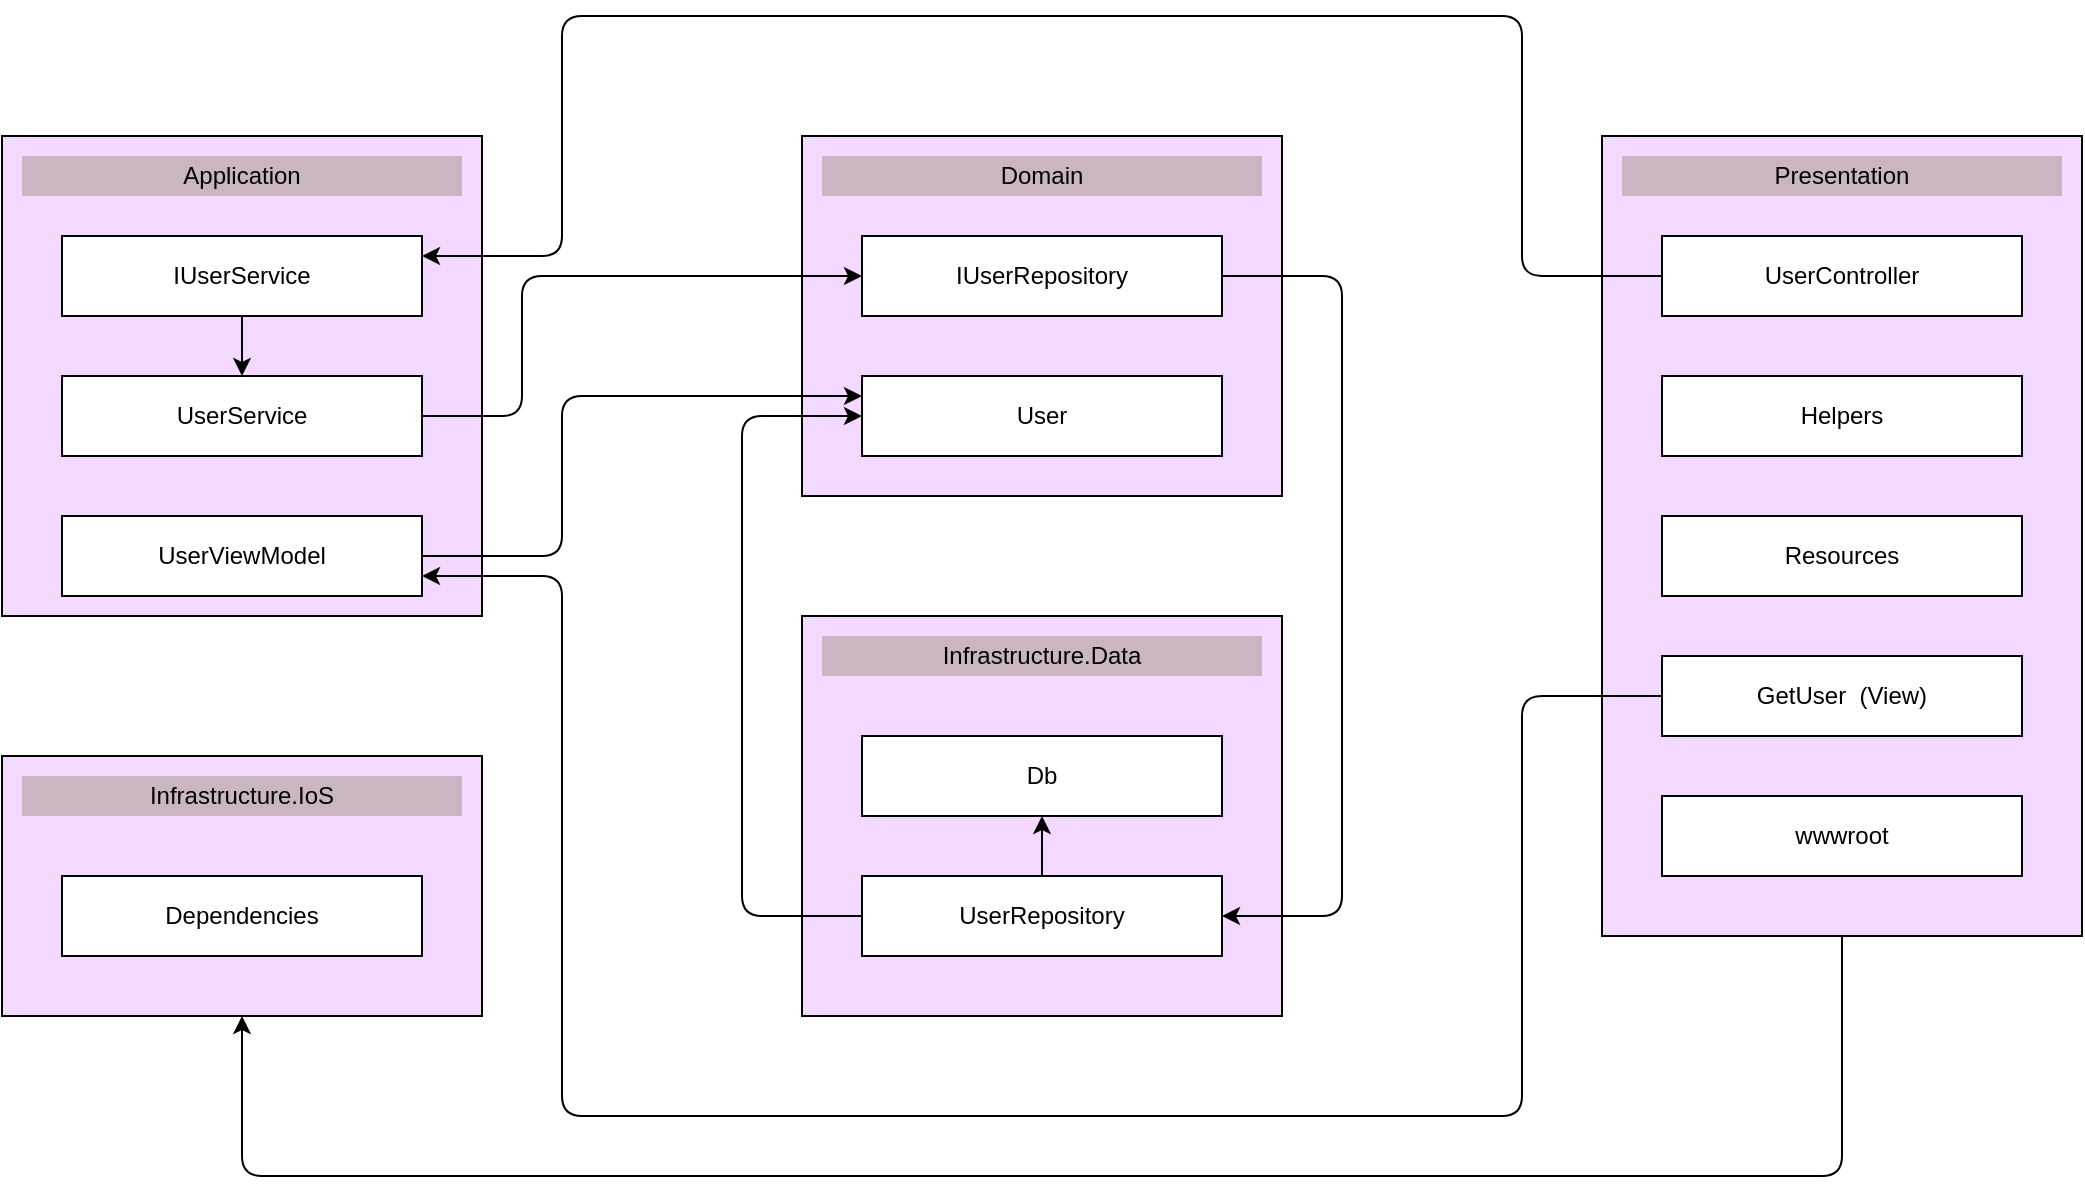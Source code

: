 <mxfile version="12.7.9"><diagram id="2TdeLJNFNmaLo9M-yFWj" name="Page-1"><mxGraphModel dx="1038" dy="531" grid="1" gridSize="10" guides="1" tooltips="1" connect="1" arrows="1" fold="1" page="1" pageScale="1" pageWidth="1169" pageHeight="827" math="0" shadow="0"><root><mxCell id="0"/><mxCell id="1" parent="0"/><mxCell id="qXJEa41JFJheW6yRBOBE-1" value="" style="whiteSpace=wrap;html=1;aspect=fixed;fillColor=#F3D9FF;" vertex="1" parent="1"><mxGeometry x="80" y="80" width="240" height="240" as="geometry"/></mxCell><mxCell id="qXJEa41JFJheW6yRBOBE-3" value="" style="whiteSpace=wrap;html=1;fillColor=#F3D9FF;" vertex="1" parent="1"><mxGeometry x="480" y="80" width="240" height="180" as="geometry"/></mxCell><mxCell id="qXJEa41JFJheW6yRBOBE-4" value="" style="whiteSpace=wrap;html=1;fillColor=#F3D9FF;" vertex="1" parent="1"><mxGeometry x="480" y="320" width="240" height="200" as="geometry"/></mxCell><mxCell id="qXJEa41JFJheW6yRBOBE-5" value="" style="whiteSpace=wrap;html=1;fillColor=#F3D9FF;" vertex="1" parent="1"><mxGeometry x="80" y="390" width="240" height="130" as="geometry"/></mxCell><mxCell id="qXJEa41JFJheW6yRBOBE-6" value="Application" style="text;html=1;strokeColor=none;fillColor=#C9B6C2;align=center;verticalAlign=middle;whiteSpace=wrap;rounded=0;" vertex="1" parent="1"><mxGeometry x="90" y="90" width="220" height="20" as="geometry"/></mxCell><mxCell id="qXJEa41JFJheW6yRBOBE-7" value="Domain" style="text;html=1;strokeColor=none;fillColor=#C9B6C2;align=center;verticalAlign=middle;whiteSpace=wrap;rounded=0;" vertex="1" parent="1"><mxGeometry x="490" y="90" width="220" height="20" as="geometry"/></mxCell><mxCell id="qXJEa41JFJheW6yRBOBE-8" value="Infrastructure.Data" style="text;html=1;strokeColor=none;fillColor=#C9B6C2;align=center;verticalAlign=middle;whiteSpace=wrap;rounded=0;" vertex="1" parent="1"><mxGeometry x="490" y="330" width="220" height="20" as="geometry"/></mxCell><mxCell id="qXJEa41JFJheW6yRBOBE-9" value="Infrastructure.IoS" style="text;html=1;strokeColor=none;fillColor=#C9B6C2;align=center;verticalAlign=middle;whiteSpace=wrap;rounded=0;" vertex="1" parent="1"><mxGeometry x="90" y="400" width="220" height="20" as="geometry"/></mxCell><mxCell id="qXJEa41JFJheW6yRBOBE-10" value="" style="whiteSpace=wrap;html=1;fillColor=#F3D9FF;" vertex="1" parent="1"><mxGeometry x="880" y="80" width="240" height="400" as="geometry"/></mxCell><mxCell id="qXJEa41JFJheW6yRBOBE-11" value="Presentation" style="text;html=1;strokeColor=none;fillColor=#C9B6C2;align=center;verticalAlign=middle;whiteSpace=wrap;rounded=0;" vertex="1" parent="1"><mxGeometry x="890" y="90" width="220" height="20" as="geometry"/></mxCell><mxCell id="qXJEa41JFJheW6yRBOBE-12" value="IUserService" style="rounded=0;whiteSpace=wrap;html=1;" vertex="1" parent="1"><mxGeometry x="110" y="130" width="180" height="40" as="geometry"/></mxCell><mxCell id="qXJEa41JFJheW6yRBOBE-15" value="UserService" style="rounded=0;whiteSpace=wrap;html=1;" vertex="1" parent="1"><mxGeometry x="110" y="200" width="180" height="40" as="geometry"/></mxCell><mxCell id="qXJEa41JFJheW6yRBOBE-16" value="UserViewModel" style="rounded=0;whiteSpace=wrap;html=1;" vertex="1" parent="1"><mxGeometry x="110" y="270" width="180" height="40" as="geometry"/></mxCell><mxCell id="qXJEa41JFJheW6yRBOBE-17" value="IUserRepository" style="rounded=0;whiteSpace=wrap;html=1;" vertex="1" parent="1"><mxGeometry x="510" y="130" width="180" height="40" as="geometry"/></mxCell><mxCell id="qXJEa41JFJheW6yRBOBE-18" value="User" style="rounded=0;whiteSpace=wrap;html=1;" vertex="1" parent="1"><mxGeometry x="510" y="200" width="180" height="40" as="geometry"/></mxCell><mxCell id="qXJEa41JFJheW6yRBOBE-19" value="Db" style="rounded=0;whiteSpace=wrap;html=1;" vertex="1" parent="1"><mxGeometry x="510" y="380" width="180" height="40" as="geometry"/></mxCell><mxCell id="qXJEa41JFJheW6yRBOBE-20" value="UserRepository" style="rounded=0;whiteSpace=wrap;html=1;" vertex="1" parent="1"><mxGeometry x="510" y="450" width="180" height="40" as="geometry"/></mxCell><mxCell id="qXJEa41JFJheW6yRBOBE-21" value="Dependencies" style="rounded=0;whiteSpace=wrap;html=1;" vertex="1" parent="1"><mxGeometry x="110" y="450" width="180" height="40" as="geometry"/></mxCell><mxCell id="qXJEa41JFJheW6yRBOBE-22" value="UserController" style="rounded=0;whiteSpace=wrap;html=1;" vertex="1" parent="1"><mxGeometry x="910" y="130" width="180" height="40" as="geometry"/></mxCell><mxCell id="qXJEa41JFJheW6yRBOBE-23" value="Helpers" style="rounded=0;whiteSpace=wrap;html=1;" vertex="1" parent="1"><mxGeometry x="910" y="200" width="180" height="40" as="geometry"/></mxCell><mxCell id="qXJEa41JFJheW6yRBOBE-24" value="Resources" style="rounded=0;whiteSpace=wrap;html=1;" vertex="1" parent="1"><mxGeometry x="910" y="270" width="180" height="40" as="geometry"/></mxCell><mxCell id="qXJEa41JFJheW6yRBOBE-25" value="GetUser&amp;nbsp; (View)" style="rounded=0;whiteSpace=wrap;html=1;" vertex="1" parent="1"><mxGeometry x="910" y="340" width="180" height="40" as="geometry"/></mxCell><mxCell id="qXJEa41JFJheW6yRBOBE-26" value="wwwroot" style="rounded=0;whiteSpace=wrap;html=1;" vertex="1" parent="1"><mxGeometry x="910" y="410" width="180" height="40" as="geometry"/></mxCell><mxCell id="qXJEa41JFJheW6yRBOBE-27" value="" style="endArrow=classic;html=1;exitX=0;exitY=0.5;exitDx=0;exitDy=0;entryX=1;entryY=0.25;entryDx=0;entryDy=0;entryPerimeter=0;" edge="1" parent="1" source="qXJEa41JFJheW6yRBOBE-22" target="qXJEa41JFJheW6yRBOBE-12"><mxGeometry width="50" height="50" relative="1" as="geometry"><mxPoint x="570" y="240" as="sourcePoint"/><mxPoint x="520" y="290" as="targetPoint"/><Array as="points"><mxPoint x="840" y="150"/><mxPoint x="840" y="20"/><mxPoint x="360" y="20"/><mxPoint x="360" y="140"/></Array></mxGeometry></mxCell><mxCell id="qXJEa41JFJheW6yRBOBE-28" value="" style="endArrow=classic;html=1;exitX=0.5;exitY=1;exitDx=0;exitDy=0;entryX=0.5;entryY=0;entryDx=0;entryDy=0;" edge="1" parent="1" source="qXJEa41JFJheW6yRBOBE-12" target="qXJEa41JFJheW6yRBOBE-15"><mxGeometry width="50" height="50" relative="1" as="geometry"><mxPoint x="520" y="290" as="sourcePoint"/><mxPoint x="570" y="240" as="targetPoint"/><Array as="points"/></mxGeometry></mxCell><mxCell id="qXJEa41JFJheW6yRBOBE-29" value="" style="endArrow=classic;html=1;exitX=1;exitY=0.5;exitDx=0;exitDy=0;entryX=0;entryY=0.5;entryDx=0;entryDy=0;" edge="1" parent="1" source="qXJEa41JFJheW6yRBOBE-15" target="qXJEa41JFJheW6yRBOBE-17"><mxGeometry width="50" height="50" relative="1" as="geometry"><mxPoint x="570" y="240" as="sourcePoint"/><mxPoint x="520" y="290" as="targetPoint"/><Array as="points"><mxPoint x="340" y="220"/><mxPoint x="340" y="150"/><mxPoint x="460" y="150"/></Array></mxGeometry></mxCell><mxCell id="qXJEa41JFJheW6yRBOBE-30" value="" style="endArrow=classic;html=1;exitX=1;exitY=0.5;exitDx=0;exitDy=0;entryX=1;entryY=0.5;entryDx=0;entryDy=0;" edge="1" parent="1" source="qXJEa41JFJheW6yRBOBE-17" target="qXJEa41JFJheW6yRBOBE-20"><mxGeometry width="50" height="50" relative="1" as="geometry"><mxPoint x="720" y="150" as="sourcePoint"/><mxPoint x="720" y="220" as="targetPoint"/><Array as="points"><mxPoint x="710" y="150"/><mxPoint x="750" y="150"/><mxPoint x="750" y="470"/></Array></mxGeometry></mxCell><mxCell id="qXJEa41JFJheW6yRBOBE-31" value="" style="endArrow=classic;html=1;exitX=0;exitY=0.5;exitDx=0;exitDy=0;entryX=0;entryY=0.5;entryDx=0;entryDy=0;" edge="1" parent="1" source="qXJEa41JFJheW6yRBOBE-20" target="qXJEa41JFJheW6yRBOBE-18"><mxGeometry width="50" height="50" relative="1" as="geometry"><mxPoint x="570" y="240" as="sourcePoint"/><mxPoint x="520" y="290" as="targetPoint"/><Array as="points"><mxPoint x="450" y="470"/><mxPoint x="450" y="220"/></Array></mxGeometry></mxCell><mxCell id="qXJEa41JFJheW6yRBOBE-32" value="" style="endArrow=classic;html=1;exitX=0;exitY=0.5;exitDx=0;exitDy=0;entryX=1;entryY=0.75;entryDx=0;entryDy=0;" edge="1" parent="1" source="qXJEa41JFJheW6yRBOBE-25" target="qXJEa41JFJheW6yRBOBE-16"><mxGeometry width="50" height="50" relative="1" as="geometry"><mxPoint x="570" y="340" as="sourcePoint"/><mxPoint x="520" y="390" as="targetPoint"/><Array as="points"><mxPoint x="840" y="360"/><mxPoint x="840" y="570"/><mxPoint x="360" y="570"/><mxPoint x="360" y="300"/></Array></mxGeometry></mxCell><mxCell id="qXJEa41JFJheW6yRBOBE-33" value="" style="endArrow=classic;html=1;exitX=1;exitY=0.5;exitDx=0;exitDy=0;entryX=0;entryY=0.25;entryDx=0;entryDy=0;" edge="1" parent="1" source="qXJEa41JFJheW6yRBOBE-16" target="qXJEa41JFJheW6yRBOBE-18"><mxGeometry width="50" height="50" relative="1" as="geometry"><mxPoint x="520" y="390" as="sourcePoint"/><mxPoint x="570" y="340" as="targetPoint"/><Array as="points"><mxPoint x="360" y="290"/><mxPoint x="360" y="210"/></Array></mxGeometry></mxCell><mxCell id="qXJEa41JFJheW6yRBOBE-34" value="" style="endArrow=classic;html=1;exitX=0.5;exitY=0;exitDx=0;exitDy=0;entryX=0.5;entryY=1;entryDx=0;entryDy=0;" edge="1" parent="1" source="qXJEa41JFJheW6yRBOBE-20" target="qXJEa41JFJheW6yRBOBE-19"><mxGeometry width="50" height="50" relative="1" as="geometry"><mxPoint x="520" y="390" as="sourcePoint"/><mxPoint x="570" y="340" as="targetPoint"/></mxGeometry></mxCell><mxCell id="qXJEa41JFJheW6yRBOBE-35" value="" style="endArrow=classic;html=1;exitX=0.5;exitY=1;exitDx=0;exitDy=0;entryX=0.5;entryY=1;entryDx=0;entryDy=0;" edge="1" parent="1" source="qXJEa41JFJheW6yRBOBE-10" target="qXJEa41JFJheW6yRBOBE-5"><mxGeometry width="50" height="50" relative="1" as="geometry"><mxPoint x="570" y="540" as="sourcePoint"/><mxPoint x="520" y="590" as="targetPoint"/><Array as="points"><mxPoint x="1000" y="600"/><mxPoint x="200" y="600"/></Array></mxGeometry></mxCell></root></mxGraphModel></diagram></mxfile>